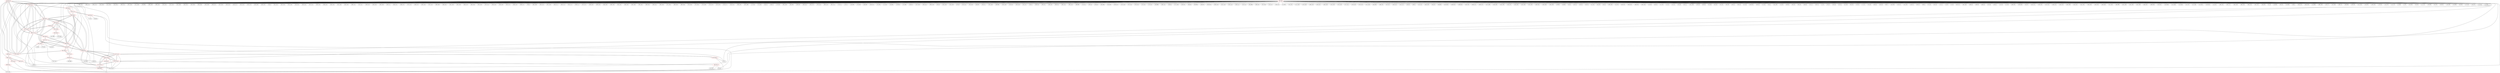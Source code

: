graph {
	563 [label="(563) R35_T2" color=red]
	578 [label="(578) T15_T1"]
	579 [label="(579) T16_T1"]
	577 [label="(577) T14_T1"]
	580 [label="(580) T17_T1"]
	593 [label="(593) R35_T1"]
	596 [label="(596) R1_P1"]
	562 [label="(562) T22_T1"]
	564 [label="(564) R36_T2" color=red]
	239 [label="(239) J5"]
	9 [label="(9) U1"]
	569 [label="(569) T18_T2"]
	565 [label="(565) R37_T2" color=red]
	9 [label="(9) U1"]
	212 [label="(212) J4"]
	217 [label="(217) R71"]
	570 [label="(570) T19_T2"]
	566 [label="(566) R38_T2" color=red]
	9 [label="(9) U1"]
	477 [label="(477) U45"]
	571 [label="(571) T20_T2"]
	567 [label="(567) R39_T2" color=red]
	8 [label="(8) U3"]
	9 [label="(9) U1"]
	572 [label="(572) T21_T2"]
	568 [label="(568) R40_T2" color=red]
	570 [label="(570) T19_T2"]
	571 [label="(571) T20_T2"]
	572 [label="(572) T21_T2"]
	562 [label="(562) T22_T1"]
	569 [label="(569) T18_T2"]
	584 [label="(584) R29_T1"]
	583 [label="(583) R28_T1"]
	588 [label="(588) R30_T1"]
	582 [label="(582) R27_T1"]
	593 [label="(593) R35_T1"]
	569 [label="(569) T18_T2" color=red]
	570 [label="(570) T19_T2"]
	571 [label="(571) T20_T2"]
	572 [label="(572) T21_T2"]
	562 [label="(562) T22_T1"]
	568 [label="(568) R40_T2"]
	564 [label="(564) R36_T2"]
	570 [label="(570) T19_T2" color=red]
	571 [label="(571) T20_T2"]
	572 [label="(572) T21_T2"]
	562 [label="(562) T22_T1"]
	569 [label="(569) T18_T2"]
	568 [label="(568) R40_T2"]
	565 [label="(565) R37_T2"]
	571 [label="(571) T20_T2" color=red]
	570 [label="(570) T19_T2"]
	572 [label="(572) T21_T2"]
	562 [label="(562) T22_T1"]
	569 [label="(569) T18_T2"]
	568 [label="(568) R40_T2"]
	566 [label="(566) R38_T2"]
	572 [label="(572) T21_T2" color=red]
	570 [label="(570) T19_T2"]
	571 [label="(571) T20_T2"]
	562 [label="(562) T22_T1"]
	569 [label="(569) T18_T2"]
	568 [label="(568) R40_T2"]
	567 [label="(567) R39_T2"]
	573 [label="(573) T10_T1" color=red]
	581 [label="(581) R23_T1"]
	582 [label="(582) R27_T1"]
	589 [label="(589) R31_T1"]
	574 [label="(574) T11_T1" color=red]
	586 [label="(586) R24_T1"]
	590 [label="(590) R32_T1"]
	583 [label="(583) R28_T1"]
	575 [label="(575) T12_T1" color=red]
	591 [label="(591) R33_T1"]
	584 [label="(584) R29_T1"]
	585 [label="(585) R25_T1"]
	576 [label="(576) T13_T1" color=red]
	588 [label="(588) R30_T1"]
	592 [label="(592) R34_T1"]
	587 [label="(587) R26_T1"]
	577 [label="(577) T14_T1" color=red]
	578 [label="(578) T15_T1"]
	579 [label="(579) T16_T1"]
	580 [label="(580) T17_T1"]
	563 [label="(563) R35_T2"]
	593 [label="(593) R35_T1"]
	589 [label="(589) R31_T1"]
	578 [label="(578) T15_T1" color=red]
	579 [label="(579) T16_T1"]
	577 [label="(577) T14_T1"]
	580 [label="(580) T17_T1"]
	563 [label="(563) R35_T2"]
	593 [label="(593) R35_T1"]
	590 [label="(590) R32_T1"]
	579 [label="(579) T16_T1" color=red]
	578 [label="(578) T15_T1"]
	577 [label="(577) T14_T1"]
	580 [label="(580) T17_T1"]
	563 [label="(563) R35_T2"]
	593 [label="(593) R35_T1"]
	591 [label="(591) R33_T1"]
	580 [label="(580) T17_T1" color=red]
	578 [label="(578) T15_T1"]
	579 [label="(579) T16_T1"]
	577 [label="(577) T14_T1"]
	563 [label="(563) R35_T2"]
	593 [label="(593) R35_T1"]
	592 [label="(592) R34_T1"]
	581 [label="(581) R23_T1" color=red]
	312 [label="(312) R104"]
	311 [label="(311) DS8"]
	573 [label="(573) T10_T1"]
	582 [label="(582) R27_T1" color=red]
	568 [label="(568) R40_T2"]
	584 [label="(584) R29_T1"]
	583 [label="(583) R28_T1"]
	588 [label="(588) R30_T1"]
	593 [label="(593) R35_T1"]
	573 [label="(573) T10_T1"]
	589 [label="(589) R31_T1"]
	583 [label="(583) R28_T1" color=red]
	568 [label="(568) R40_T2"]
	584 [label="(584) R29_T1"]
	588 [label="(588) R30_T1"]
	582 [label="(582) R27_T1"]
	593 [label="(593) R35_T1"]
	590 [label="(590) R32_T1"]
	574 [label="(574) T11_T1"]
	584 [label="(584) R29_T1" color=red]
	568 [label="(568) R40_T2"]
	583 [label="(583) R28_T1"]
	588 [label="(588) R30_T1"]
	582 [label="(582) R27_T1"]
	593 [label="(593) R35_T1"]
	591 [label="(591) R33_T1"]
	575 [label="(575) T12_T1"]
	585 [label="(585) R25_T1" color=red]
	182 [label="(182) R49"]
	107 [label="(107) U10"]
	181 [label="(181) R50"]
	106 [label="(106) U8"]
	575 [label="(575) T12_T1"]
	586 [label="(586) R24_T1" color=red]
	24 [label="(24) R13"]
	7 [label="(7) U2"]
	9 [label="(9) U1"]
	8 [label="(8) U3"]
	574 [label="(574) T11_T1"]
	587 [label="(587) R26_T1" color=red]
	105 [label="(105) U9"]
	4 [label="(4) TP3"]
	239 [label="(239) J5"]
	174 [label="(174) R57"]
	9 [label="(9) U1"]
	576 [label="(576) T13_T1"]
	588 [label="(588) R30_T1" color=red]
	568 [label="(568) R40_T2"]
	584 [label="(584) R29_T1"]
	583 [label="(583) R28_T1"]
	582 [label="(582) R27_T1"]
	593 [label="(593) R35_T1"]
	592 [label="(592) R34_T1"]
	576 [label="(576) T13_T1"]
	589 [label="(589) R31_T1" color=red]
	582 [label="(582) R27_T1"]
	573 [label="(573) T10_T1"]
	577 [label="(577) T14_T1"]
	590 [label="(590) R32_T1" color=red]
	578 [label="(578) T15_T1"]
	574 [label="(574) T11_T1"]
	583 [label="(583) R28_T1"]
	591 [label="(591) R33_T1" color=red]
	579 [label="(579) T16_T1"]
	575 [label="(575) T12_T1"]
	584 [label="(584) R29_T1"]
	592 [label="(592) R34_T1" color=red]
	580 [label="(580) T17_T1"]
	588 [label="(588) R30_T1"]
	576 [label="(576) T13_T1"]
	593 [label="(593) R35_T1" color=red]
	578 [label="(578) T15_T1"]
	579 [label="(579) T16_T1"]
	577 [label="(577) T14_T1"]
	580 [label="(580) T17_T1"]
	563 [label="(563) R35_T2"]
	568 [label="(568) R40_T2"]
	584 [label="(584) R29_T1"]
	583 [label="(583) R28_T1"]
	588 [label="(588) R30_T1"]
	582 [label="(582) R27_T1"]
	594 [label="(594) U1_P1" color=red]
	595 [label="(595) D1_P1"]
	597 [label="(597) R2_P1"]
	598 [label="(598) R3_P1"]
	596 [label="(596) R1_P1"]
	595 [label="(595) D1_P1" color=red]
	239 [label="(239) J5"]
	594 [label="(594) U1_P1"]
	596 [label="(596) R1_P1" color=red]
	562 [label="(562) T22_T1"]
	563 [label="(563) R35_T2"]
	594 [label="(594) U1_P1"]
	597 [label="(597) R2_P1" color=red]
	9 [label="(9) U1"]
	594 [label="(594) U1_P1"]
	598 [label="(598) R3_P1" color=red]
	477 [label="(477) U45"]
	9 [label="(9) U1"]
	594 [label="(594) U1_P1"]
	599 [label="(599) GND" color=red]
	396 [label="(396) C223"]
	395 [label="(395) C174"]
	394 [label="(394) C170"]
	414 [label="(414) C164"]
	412 [label="(412) C200"]
	413 [label="(413) C201"]
	406 [label="(406) C181"]
	407 [label="(407) C185"]
	411 [label="(411) C196"]
	209 [label="(209) R65"]
	408 [label="(408) C189"]
	409 [label="(409) C193"]
	410 [label="(410) C192"]
	417 [label="(417) C176"]
	415 [label="(415) C168"]
	433 [label="(433) C182"]
	204 [label="(204) C269"]
	434 [label="(434) C186"]
	435 [label="(435) C188"]
	436 [label="(436) C197"]
	437 [label="(437) C204"]
	432 [label="(432) C125"]
	416 [label="(416) C172"]
	431 [label="(431) C123"]
	418 [label="(418) C179"]
	419 [label="(419) C183"]
	420 [label="(420) C187"]
	195 [label="(195) J3"]
	421 [label="(421) C191"]
	422 [label="(422) C195"]
	423 [label="(423) C198"]
	424 [label="(424) C202"]
	403 [label="(403) C232"]
	397 [label="(397) C225"]
	404 [label="(404) C234"]
	399 [label="(399) C224"]
	400 [label="(400) C226"]
	401 [label="(401) C228"]
	402 [label="(402) C230"]
	398 [label="(398) C222"]
	427 [label="(427) C217"]
	428 [label="(428) C219"]
	429 [label="(429) C235"]
	430 [label="(430) C236"]
	202 [label="(202) U11"]
	383 [label="(383) C231"]
	208 [label="(208) C275"]
	207 [label="(207) C274"]
	206 [label="(206) C273"]
	405 [label="(405) C220"]
	447 [label="(447) C124"]
	439 [label="(439) C206"]
	440 [label="(440) C207"]
	441 [label="(441) C156"]
	442 [label="(442) C169"]
	443 [label="(443) C178"]
	444 [label="(444) C184"]
	445 [label="(445) C190"]
	197 [label="(197) C110"]
	446 [label="(446) C194"]
	196 [label="(196) C109"]
	455 [label="(455) C122"]
	448 [label="(448) C126"]
	449 [label="(449) C127"]
	194 [label="(194) J2"]
	465 [label="(465) C288"]
	450 [label="(450) C155"]
	451 [label="(451) C160"]
	452 [label="(452) C171"]
	453 [label="(453) C173"]
	454 [label="(454) C175"]
	198 [label="(198) C111"]
	457 [label="(457) C227"]
	458 [label="(458) C229"]
	459 [label="(459) C233"]
	464 [label="(464) C264"]
	460 [label="(460) C246"]
	461 [label="(461) C247"]
	462 [label="(462) C252"]
	463 [label="(463) C260"]
	392 [label="(392) C162"]
	438 [label="(438) C205"]
	426 [label="(426) C215"]
	393 [label="(393) C166"]
	471 [label="(471) C282"]
	468 [label="(468) C285"]
	469 [label="(469) C284"]
	470 [label="(470) C283"]
	472 [label="(472) C281"]
	473 [label="(473) C280"]
	474 [label="(474) C279"]
	475 [label="(475) C278"]
	476 [label="(476) C277"]
	425 [label="(425) C213"]
	466 [label="(466) C287"]
	467 [label="(467) C286"]
	9 [label="(9) U1"]
	172 [label="(172) C82"]
	106 [label="(106) U8"]
	107 [label="(107) U10"]
	181 [label="(181) R50"]
	173 [label="(173) C83"]
	105 [label="(105) U9"]
	104 [label="(104) U5"]
	108 [label="(108) U4"]
	170 [label="(170) C80"]
	382 [label="(382) C208"]
	166 [label="(166) C98"]
	168 [label="(168) C99"]
	169 [label="(169) C102"]
	203 [label="(203) C270"]
	379 [label="(379) C216"]
	380 [label="(380) C218"]
	381 [label="(381) C221"]
	178 [label="(178) C71"]
	179 [label="(179) U7"]
	162 [label="(162) R58"]
	176 [label="(176) C69"]
	148 [label="(148) C88"]
	149 [label="(149) C101"]
	151 [label="(151) R52"]
	171 [label="(171) C81"]
	153 [label="(153) R61"]
	155 [label="(155) R54"]
	157 [label="(157) R63"]
	146 [label="(146) C87"]
	147 [label="(147) C100"]
	325 [label="(325) C147"]
	306 [label="(306) C138"]
	241 [label="(241) J6"]
	324 [label="(324) C146"]
	314 [label="(314) C139"]
	237 [label="(237) J8"]
	310 [label="(310) C141"]
	301 [label="(301) U28"]
	242 [label="(242) JP3"]
	234 [label="(234) U17"]
	322 [label="(322) C148"]
	238 [label="(238) FB4"]
	323 [label="(323) C149"]
	319 [label="(319) U26"]
	318 [label="(318) C140"]
	321 [label="(321) U27"]
	239 [label="(239) J5"]
	240 [label="(240) X1"]
	299 [label="(299) U30"]
	300 [label="(300) U31"]
	295 [label="(295) U29"]
	296 [label="(296) U23"]
	284 [label="(284) C132"]
	285 [label="(285) C133"]
	288 [label="(288) R98"]
	274 [label="(274) U21"]
	287 [label="(287) Q2"]
	279 [label="(279) J10"]
	252 [label="(252) DS6"]
	251 [label="(251) DS5"]
	278 [label="(278) C137"]
	275 [label="(275) C134"]
	257 [label="(257) U18"]
	276 [label="(276) C135"]
	272 [label="(272) U22"]
	273 [label="(273) U20"]
	249 [label="(249) R88"]
	248 [label="(248) C131"]
	283 [label="(283) D5"]
	277 [label="(277) C136"]
	256 [label="(256) SW1"]
	282 [label="(282) D4"]
	359 [label="(359) FB5"]
	228 [label="(228) R75"]
	353 [label="(353) R125"]
	230 [label="(230) C116"]
	231 [label="(231) C118"]
	232 [label="(232) C114"]
	233 [label="(233) C117"]
	227 [label="(227) U13"]
	212 [label="(212) J4"]
	355 [label="(355) FB6"]
	356 [label="(356) U35"]
	357 [label="(357) U36"]
	210 [label="(210) U12"]
	229 [label="(229) C115"]
	211 [label="(211) BT1"]
	372 [label="(372) U32"]
	271 [label="(271) C130"]
	270 [label="(270) C128"]
	269 [label="(269) C119"]
	376 [label="(376) C157"]
	263 [label="(263) C129"]
	374 [label="(374) C150"]
	375 [label="(375) C158"]
	377 [label="(377) C121"]
	378 [label="(378) C120"]
	370 [label="(370) C153"]
	371 [label="(371) C154"]
	262 [label="(262) DS3"]
	366 [label="(366) U34"]
	337 [label="(337) U37"]
	226 [label="(226) C113"]
	225 [label="(225) C112"]
	223 [label="(223) D1"]
	350 [label="(350) J7"]
	221 [label="(221) U14"]
	340 [label="(340) C159"]
	342 [label="(342) J13"]
	346 [label="(346) JP4"]
	347 [label="(347) R122"]
	348 [label="(348) R123"]
	349 [label="(349) R124"]
	367 [label="(367) U33"]
	368 [label="(368) C151"]
	369 [label="(369) C152"]
	8 [label="(8) U3"]
	7 [label="(7) U2"]
	527 [label="(527) C248"]
	536 [label="(536) C265"]
	535 [label="(535) C258"]
	534 [label="(534) C257"]
	533 [label="(533) C255"]
	532 [label="(532) C254"]
	531 [label="(531) C253"]
	530 [label="(530) C251"]
	529 [label="(529) C250"]
	528 [label="(528) C249"]
	39 [label="(39) R30"]
	38 [label="(38) R29"]
	54 [label="(54) C2"]
	50 [label="(50) C13"]
	46 [label="(46) C32"]
	49 [label="(49) C10"]
	51 [label="(51) C16"]
	45 [label="(45) C29"]
	55 [label="(55) C5"]
	509 [label="(509) C256"]
	52 [label="(52) C19"]
	503 [label="(503) U42"]
	508 [label="(508) C261"]
	496 [label="(496) U43"]
	494 [label="(494) C244"]
	44 [label="(44) C49"]
	48 [label="(48) C52"]
	47 [label="(47) C28"]
	75 [label="(75) C15"]
	53 [label="(53) C22"]
	59 [label="(59) C60"]
	65 [label="(65) C11"]
	553 [label="(553) C266"]
	58 [label="(58) C59"]
	89 [label="(89) C36"]
	93 [label="(93) C48"]
	92 [label="(92) C45"]
	91 [label="(91) C42"]
	90 [label="(90) C39"]
	94 [label="(94) C51"]
	88 [label="(88) C33"]
	87 [label="(87) C30"]
	550 [label="(550) R152"]
	86 [label="(86) C53"]
	57 [label="(57) C25"]
	56 [label="(56) C1"]
	551 [label="(551) U49"]
	70 [label="(70) C26"]
	559 [label="(559) Q4"]
	69 [label="(69) C23"]
	68 [label="(68) C20"]
	558 [label="(558) Q3"]
	67 [label="(67) C17"]
	66 [label="(66) C14"]
	71 [label="(71) C3"]
	79 [label="(79) C27"]
	83 [label="(83) C44"]
	82 [label="(82) C41"]
	81 [label="(81) C38"]
	80 [label="(80) C35"]
	78 [label="(78) C24"]
	77 [label="(77) C21"]
	76 [label="(76) C18"]
	96 [label="(96) C61"]
	85 [label="(85) C50"]
	99 [label="(99) C7"]
	103 [label="(103) C58"]
	102 [label="(102) C57"]
	101 [label="(101) C34"]
	100 [label="(100) C31"]
	84 [label="(84) C47"]
	98 [label="(98) C4"]
	97 [label="(97) C62"]
	95 [label="(95) C54"]
	74 [label="(74) C12"]
	73 [label="(73) C9"]
	72 [label="(72) C6"]
	481 [label="(481) U41"]
	487 [label="(487) U46"]
	486 [label="(486) J18"]
	485 [label="(485) D8"]
	484 [label="(484) J16"]
	43 [label="(43) C46"]
	478 [label="(478) J17"]
	42 [label="(42) C43"]
	41 [label="(41) C40"]
	477 [label="(477) U45"]
	488 [label="(488) SW3"]
	490 [label="(490) R138"]
	40 [label="(40) C37"]
	545 [label="(545) C211"]
	549 [label="(549) C245"]
	547 [label="(547) C212"]
	546 [label="(546) C214"]
	544 [label="(544) C210"]
	543 [label="(543) C209"]
	542 [label="(542) C241"]
	541 [label="(541) C242"]
	540 [label="(540) C259"]
	539 [label="(539) C243"]
	538 [label="(538) C263"]
	537 [label="(537) C262"]
	493 [label="(493) FB9"]
	491 [label="(491) C238"]
	502 [label="(502) C240"]
	501 [label="(501) C239"]
	500 [label="(500) C237"]
	499 [label="(499) R136"]
	520 [label="(520) R147"]
	519 [label="(519) R146"]
	521 [label="(521) R148"]
	513 [label="(513) R144"]
	512 [label="(512) U47"]
	517 [label="(517) U48"]
	515 [label="(515) R141"]
	516 [label="(516) R142"]
	125 [label="(125) C67"]
	390 [label="(390) C161"]
	391 [label="(391) C177"]
	384 [label="(384) C199"]
	389 [label="(389) C165"]
	386 [label="(386) C163"]
	387 [label="(387) C167"]
	184 [label="(184) C93"]
	61 [label="(61) C8"]
	118 [label="(118) R42"]
	60 [label="(60) C55"]
	120 [label="(120) R45"]
	193 [label="(193) J1"]
	186 [label="(186) C276"]
	385 [label="(385) C203"]
	122 [label="(122) R40"]
	388 [label="(388) C180"]
	191 [label="(191) C77"]
	187 [label="(187) C96"]
	188 [label="(188) C70"]
	189 [label="(189) C68"]
	190 [label="(190) C90"]
	141 [label="(141) C104"]
	140 [label="(140) C92"]
	139 [label="(139) C103"]
	129 [label="(129) C65"]
	132 [label="(132) C79"]
	131 [label="(131) C78"]
	12 [label="(12) R28"]
	11 [label="(11) R2"]
	130 [label="(130) C66"]
	63 [label="(63) C63"]
	111 [label="(111) C76"]
	109 [label="(109) R59"]
	62 [label="(62) C56"]
	138 [label="(138) C91"]
	134 [label="(134) C86"]
	133 [label="(133) R46"]
	64 [label="(64) C64"]
	137 [label="(137) C85"]
	136 [label="(136) C97"]
	135 [label="(135) C84"]
	113 [label="(113) R34"]
	576 [label="(576) T13_T1"]
	569 [label="(569) T18_T2"]
	570 [label="(570) T19_T2"]
	575 [label="(575) T12_T1"]
	578 [label="(578) T15_T1"]
	577 [label="(577) T14_T1"]
	571 [label="(571) T20_T2"]
	572 [label="(572) T21_T2"]
	574 [label="(574) T11_T1"]
	573 [label="(573) T10_T1"]
	562 [label="(562) T22_T1"]
	579 [label="(579) T16_T1"]
	580 [label="(580) T17_T1"]
	594 [label="(594) U1_P1"]
	563 -- 578
	563 -- 579
	563 -- 577
	563 -- 580
	563 -- 593
	563 -- 596
	563 -- 562
	564 -- 239
	564 -- 9
	564 -- 569
	565 -- 9
	565 -- 212
	565 -- 217
	565 -- 570
	566 -- 9
	566 -- 477
	566 -- 571
	567 -- 8
	567 -- 9
	567 -- 572
	568 -- 570
	568 -- 571
	568 -- 572
	568 -- 562
	568 -- 569
	568 -- 584
	568 -- 583
	568 -- 588
	568 -- 582
	568 -- 593
	569 -- 570
	569 -- 571
	569 -- 572
	569 -- 562
	569 -- 568
	569 -- 564
	570 -- 571
	570 -- 572
	570 -- 562
	570 -- 569
	570 -- 568
	570 -- 565
	571 -- 570
	571 -- 572
	571 -- 562
	571 -- 569
	571 -- 568
	571 -- 566
	572 -- 570
	572 -- 571
	572 -- 562
	572 -- 569
	572 -- 568
	572 -- 567
	573 -- 581
	573 -- 582
	573 -- 589
	574 -- 586
	574 -- 590
	574 -- 583
	575 -- 591
	575 -- 584
	575 -- 585
	576 -- 588
	576 -- 592
	576 -- 587
	577 -- 578
	577 -- 579
	577 -- 580
	577 -- 563
	577 -- 593
	577 -- 589
	578 -- 579
	578 -- 577
	578 -- 580
	578 -- 563
	578 -- 593
	578 -- 590
	579 -- 578
	579 -- 577
	579 -- 580
	579 -- 563
	579 -- 593
	579 -- 591
	580 -- 578
	580 -- 579
	580 -- 577
	580 -- 563
	580 -- 593
	580 -- 592
	581 -- 312
	581 -- 311
	581 -- 573
	582 -- 568
	582 -- 584
	582 -- 583
	582 -- 588
	582 -- 593
	582 -- 573
	582 -- 589
	583 -- 568
	583 -- 584
	583 -- 588
	583 -- 582
	583 -- 593
	583 -- 590
	583 -- 574
	584 -- 568
	584 -- 583
	584 -- 588
	584 -- 582
	584 -- 593
	584 -- 591
	584 -- 575
	585 -- 182
	585 -- 107
	585 -- 181
	585 -- 106
	585 -- 575
	586 -- 24
	586 -- 7
	586 -- 9
	586 -- 8
	586 -- 574
	587 -- 105
	587 -- 4
	587 -- 239
	587 -- 174
	587 -- 9
	587 -- 576
	588 -- 568
	588 -- 584
	588 -- 583
	588 -- 582
	588 -- 593
	588 -- 592
	588 -- 576
	589 -- 582
	589 -- 573
	589 -- 577
	590 -- 578
	590 -- 574
	590 -- 583
	591 -- 579
	591 -- 575
	591 -- 584
	592 -- 580
	592 -- 588
	592 -- 576
	593 -- 578
	593 -- 579
	593 -- 577
	593 -- 580
	593 -- 563
	593 -- 568
	593 -- 584
	593 -- 583
	593 -- 588
	593 -- 582
	594 -- 595
	594 -- 597
	594 -- 598
	594 -- 596
	595 -- 239
	595 -- 594
	596 -- 562
	596 -- 563
	596 -- 594
	597 -- 9
	597 -- 594
	598 -- 477
	598 -- 9
	598 -- 594
	599 -- 396
	599 -- 395
	599 -- 394
	599 -- 414
	599 -- 412
	599 -- 413
	599 -- 406
	599 -- 407
	599 -- 411
	599 -- 209
	599 -- 408
	599 -- 409
	599 -- 410
	599 -- 417
	599 -- 415
	599 -- 433
	599 -- 204
	599 -- 434
	599 -- 435
	599 -- 436
	599 -- 437
	599 -- 432
	599 -- 416
	599 -- 431
	599 -- 418
	599 -- 419
	599 -- 420
	599 -- 195
	599 -- 421
	599 -- 422
	599 -- 423
	599 -- 424
	599 -- 403
	599 -- 397
	599 -- 404
	599 -- 399
	599 -- 400
	599 -- 401
	599 -- 402
	599 -- 398
	599 -- 427
	599 -- 428
	599 -- 429
	599 -- 430
	599 -- 202
	599 -- 383
	599 -- 208
	599 -- 207
	599 -- 206
	599 -- 405
	599 -- 447
	599 -- 439
	599 -- 440
	599 -- 441
	599 -- 442
	599 -- 443
	599 -- 444
	599 -- 445
	599 -- 197
	599 -- 446
	599 -- 196
	599 -- 455
	599 -- 448
	599 -- 449
	599 -- 194
	599 -- 465
	599 -- 450
	599 -- 451
	599 -- 452
	599 -- 453
	599 -- 454
	599 -- 198
	599 -- 457
	599 -- 458
	599 -- 459
	599 -- 464
	599 -- 460
	599 -- 461
	599 -- 462
	599 -- 463
	599 -- 392
	599 -- 438
	599 -- 426
	599 -- 393
	599 -- 471
	599 -- 468
	599 -- 469
	599 -- 470
	599 -- 472
	599 -- 473
	599 -- 474
	599 -- 475
	599 -- 476
	599 -- 425
	599 -- 466
	599 -- 467
	599 -- 9
	599 -- 172
	599 -- 106
	599 -- 107
	599 -- 181
	599 -- 173
	599 -- 105
	599 -- 104
	599 -- 108
	599 -- 170
	599 -- 382
	599 -- 166
	599 -- 168
	599 -- 169
	599 -- 203
	599 -- 379
	599 -- 380
	599 -- 381
	599 -- 178
	599 -- 179
	599 -- 162
	599 -- 176
	599 -- 148
	599 -- 149
	599 -- 151
	599 -- 171
	599 -- 153
	599 -- 155
	599 -- 157
	599 -- 146
	599 -- 147
	599 -- 325
	599 -- 306
	599 -- 241
	599 -- 324
	599 -- 314
	599 -- 237
	599 -- 310
	599 -- 301
	599 -- 242
	599 -- 234
	599 -- 322
	599 -- 238
	599 -- 323
	599 -- 319
	599 -- 318
	599 -- 321
	599 -- 239
	599 -- 240
	599 -- 299
	599 -- 300
	599 -- 295
	599 -- 296
	599 -- 284
	599 -- 285
	599 -- 288
	599 -- 274
	599 -- 287
	599 -- 279
	599 -- 252
	599 -- 251
	599 -- 278
	599 -- 275
	599 -- 257
	599 -- 276
	599 -- 272
	599 -- 273
	599 -- 249
	599 -- 248
	599 -- 283
	599 -- 277
	599 -- 256
	599 -- 282
	599 -- 359
	599 -- 228
	599 -- 353
	599 -- 230
	599 -- 231
	599 -- 232
	599 -- 233
	599 -- 227
	599 -- 212
	599 -- 355
	599 -- 356
	599 -- 357
	599 -- 210
	599 -- 229
	599 -- 211
	599 -- 372
	599 -- 271
	599 -- 270
	599 -- 269
	599 -- 376
	599 -- 263
	599 -- 374
	599 -- 375
	599 -- 377
	599 -- 378
	599 -- 370
	599 -- 371
	599 -- 262
	599 -- 366
	599 -- 337
	599 -- 226
	599 -- 225
	599 -- 223
	599 -- 350
	599 -- 221
	599 -- 340
	599 -- 342
	599 -- 346
	599 -- 347
	599 -- 348
	599 -- 349
	599 -- 367
	599 -- 368
	599 -- 369
	599 -- 8
	599 -- 7
	599 -- 527
	599 -- 536
	599 -- 535
	599 -- 534
	599 -- 533
	599 -- 532
	599 -- 531
	599 -- 530
	599 -- 529
	599 -- 528
	599 -- 39
	599 -- 38
	599 -- 54
	599 -- 50
	599 -- 46
	599 -- 49
	599 -- 51
	599 -- 45
	599 -- 55
	599 -- 509
	599 -- 52
	599 -- 503
	599 -- 508
	599 -- 496
	599 -- 494
	599 -- 44
	599 -- 48
	599 -- 47
	599 -- 75
	599 -- 53
	599 -- 59
	599 -- 65
	599 -- 553
	599 -- 58
	599 -- 89
	599 -- 93
	599 -- 92
	599 -- 91
	599 -- 90
	599 -- 94
	599 -- 88
	599 -- 87
	599 -- 550
	599 -- 86
	599 -- 57
	599 -- 56
	599 -- 551
	599 -- 70
	599 -- 559
	599 -- 69
	599 -- 68
	599 -- 558
	599 -- 67
	599 -- 66
	599 -- 71
	599 -- 79
	599 -- 83
	599 -- 82
	599 -- 81
	599 -- 80
	599 -- 78
	599 -- 77
	599 -- 76
	599 -- 96
	599 -- 85
	599 -- 99
	599 -- 103
	599 -- 102
	599 -- 101
	599 -- 100
	599 -- 84
	599 -- 98
	599 -- 97
	599 -- 95
	599 -- 74
	599 -- 73
	599 -- 72
	599 -- 481
	599 -- 487
	599 -- 486
	599 -- 485
	599 -- 484
	599 -- 43
	599 -- 478
	599 -- 42
	599 -- 41
	599 -- 477
	599 -- 488
	599 -- 490
	599 -- 40
	599 -- 545
	599 -- 549
	599 -- 547
	599 -- 546
	599 -- 544
	599 -- 543
	599 -- 542
	599 -- 541
	599 -- 540
	599 -- 539
	599 -- 538
	599 -- 537
	599 -- 493
	599 -- 491
	599 -- 502
	599 -- 501
	599 -- 500
	599 -- 499
	599 -- 520
	599 -- 519
	599 -- 521
	599 -- 513
	599 -- 512
	599 -- 517
	599 -- 515
	599 -- 516
	599 -- 125
	599 -- 390
	599 -- 391
	599 -- 384
	599 -- 389
	599 -- 386
	599 -- 387
	599 -- 184
	599 -- 61
	599 -- 118
	599 -- 60
	599 -- 120
	599 -- 193
	599 -- 186
	599 -- 385
	599 -- 122
	599 -- 388
	599 -- 191
	599 -- 187
	599 -- 188
	599 -- 189
	599 -- 190
	599 -- 141
	599 -- 140
	599 -- 139
	599 -- 129
	599 -- 132
	599 -- 131
	599 -- 12
	599 -- 11
	599 -- 130
	599 -- 63
	599 -- 111
	599 -- 109
	599 -- 62
	599 -- 138
	599 -- 134
	599 -- 133
	599 -- 64
	599 -- 137
	599 -- 136
	599 -- 135
	599 -- 113
	599 -- 576
	599 -- 569
	599 -- 570
	599 -- 575
	599 -- 578
	599 -- 577
	599 -- 571
	599 -- 572
	599 -- 574
	599 -- 573
	599 -- 562
	599 -- 579
	599 -- 580
	599 -- 594
}